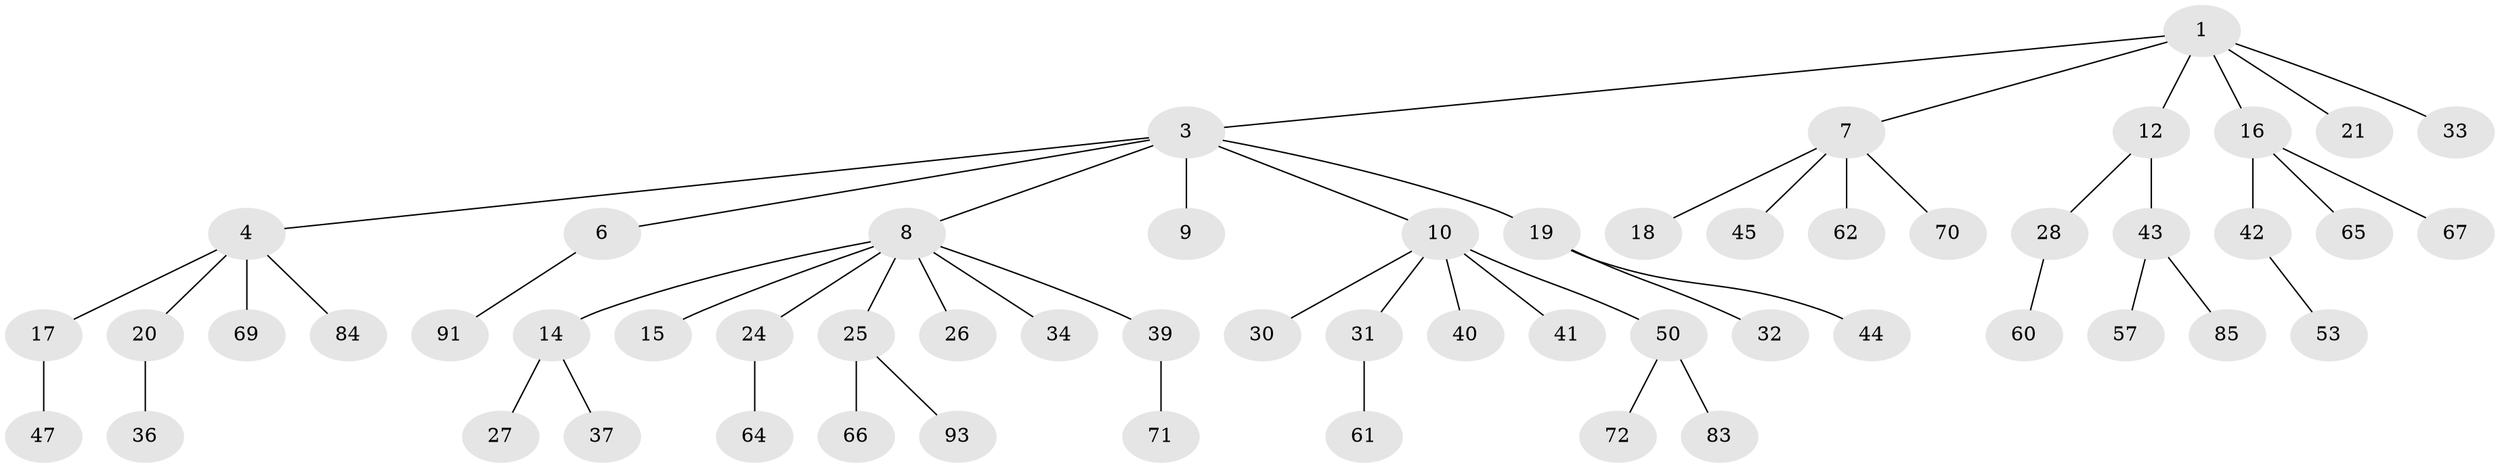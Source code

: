 // original degree distribution, {3: 0.1276595744680851, 5: 0.06382978723404255, 2: 0.23404255319148937, 8: 0.010638297872340425, 1: 0.5212765957446809, 4: 0.031914893617021274, 7: 0.010638297872340425}
// Generated by graph-tools (version 1.1) at 2025/19/03/04/25 18:19:07]
// undirected, 56 vertices, 55 edges
graph export_dot {
graph [start="1"]
  node [color=gray90,style=filled];
  1 [super="+2"];
  3 [super="+5+52"];
  4;
  6;
  7 [super="+29"];
  8 [super="+22+13+11"];
  9;
  10 [super="+23"];
  12;
  14;
  15 [super="+87"];
  16 [super="+73"];
  17 [super="+74+38"];
  18 [super="+68"];
  19 [super="+63"];
  20 [super="+56"];
  21;
  24;
  25 [super="+35"];
  26;
  27;
  28;
  30;
  31 [super="+48+81+49"];
  32 [super="+86+58"];
  33;
  34 [super="+59+92"];
  36;
  37;
  39;
  40;
  41;
  42;
  43 [super="+54"];
  44;
  45;
  47;
  50 [super="+51"];
  53;
  57;
  60;
  61 [super="+75"];
  62;
  64;
  65;
  66;
  67;
  69 [super="+79"];
  70 [super="+88"];
  71 [super="+90"];
  72;
  83;
  84;
  85;
  91;
  93;
  1 -- 3;
  1 -- 12;
  1 -- 16;
  1 -- 33;
  1 -- 21;
  1 -- 7;
  3 -- 4;
  3 -- 8;
  3 -- 19;
  3 -- 6;
  3 -- 9;
  3 -- 10;
  4 -- 17;
  4 -- 20;
  4 -- 69;
  4 -- 84;
  6 -- 91;
  7 -- 18;
  7 -- 45;
  7 -- 70;
  7 -- 62;
  8 -- 14;
  8 -- 15;
  8 -- 25;
  8 -- 34;
  8 -- 24;
  8 -- 26;
  8 -- 39;
  10 -- 50;
  10 -- 40;
  10 -- 41;
  10 -- 30;
  10 -- 31;
  12 -- 28;
  12 -- 43;
  14 -- 27;
  14 -- 37;
  16 -- 42;
  16 -- 65;
  16 -- 67;
  17 -- 47;
  19 -- 32;
  19 -- 44;
  20 -- 36;
  24 -- 64;
  25 -- 66;
  25 -- 93;
  28 -- 60;
  31 -- 61;
  39 -- 71;
  42 -- 53;
  43 -- 57;
  43 -- 85;
  50 -- 72;
  50 -- 83;
}
